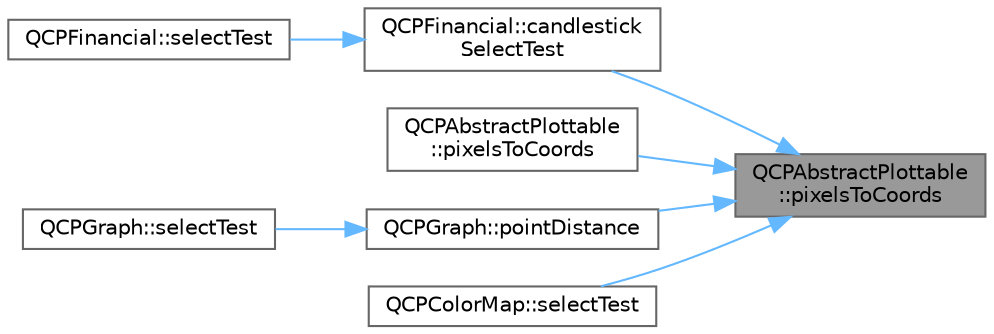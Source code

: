 digraph "QCPAbstractPlottable::pixelsToCoords"
{
 // LATEX_PDF_SIZE
  bgcolor="transparent";
  edge [fontname=Helvetica,fontsize=10,labelfontname=Helvetica,labelfontsize=10];
  node [fontname=Helvetica,fontsize=10,shape=box,height=0.2,width=0.4];
  rankdir="RL";
  Node1 [label="QCPAbstractPlottable\l::pixelsToCoords",height=0.2,width=0.4,color="gray40", fillcolor="grey60", style="filled", fontcolor="black",tooltip=" "];
  Node1 -> Node2 [dir="back",color="steelblue1",style="solid"];
  Node2 [label="QCPFinancial::candlestick\lSelectTest",height=0.2,width=0.4,color="grey40", fillcolor="white", style="filled",URL="$class_q_c_p_financial.html#a9783e91a33fd08a402b1a3821d43e471",tooltip=" "];
  Node2 -> Node3 [dir="back",color="steelblue1",style="solid"];
  Node3 [label="QCPFinancial::selectTest",height=0.2,width=0.4,color="grey40", fillcolor="white", style="filled",URL="$class_q_c_p_financial.html#aac8e91622ac58330fa9ce81cc8fd40ee",tooltip=" "];
  Node1 -> Node4 [dir="back",color="steelblue1",style="solid"];
  Node4 [label="QCPAbstractPlottable\l::pixelsToCoords",height=0.2,width=0.4,color="grey40", fillcolor="white", style="filled",URL="$class_q_c_p_abstract_plottable.html#a28d32c0062b9450847851ffdee1c5f69",tooltip=" "];
  Node1 -> Node5 [dir="back",color="steelblue1",style="solid"];
  Node5 [label="QCPGraph::pointDistance",height=0.2,width=0.4,color="grey40", fillcolor="white", style="filled",URL="$class_q_c_p_graph.html#a89acf99c0b52b8eecb2438adf7ec0170",tooltip=" "];
  Node5 -> Node6 [dir="back",color="steelblue1",style="solid"];
  Node6 [label="QCPGraph::selectTest",height=0.2,width=0.4,color="grey40", fillcolor="white", style="filled",URL="$class_q_c_p_graph.html#a6d669d04462d272c6aa0e5f85846d673",tooltip=" "];
  Node1 -> Node7 [dir="back",color="steelblue1",style="solid"];
  Node7 [label="QCPColorMap::selectTest",height=0.2,width=0.4,color="grey40", fillcolor="white", style="filled",URL="$class_q_c_p_color_map.html#afb4b843596addf58096082827a9e3450",tooltip=" "];
}
